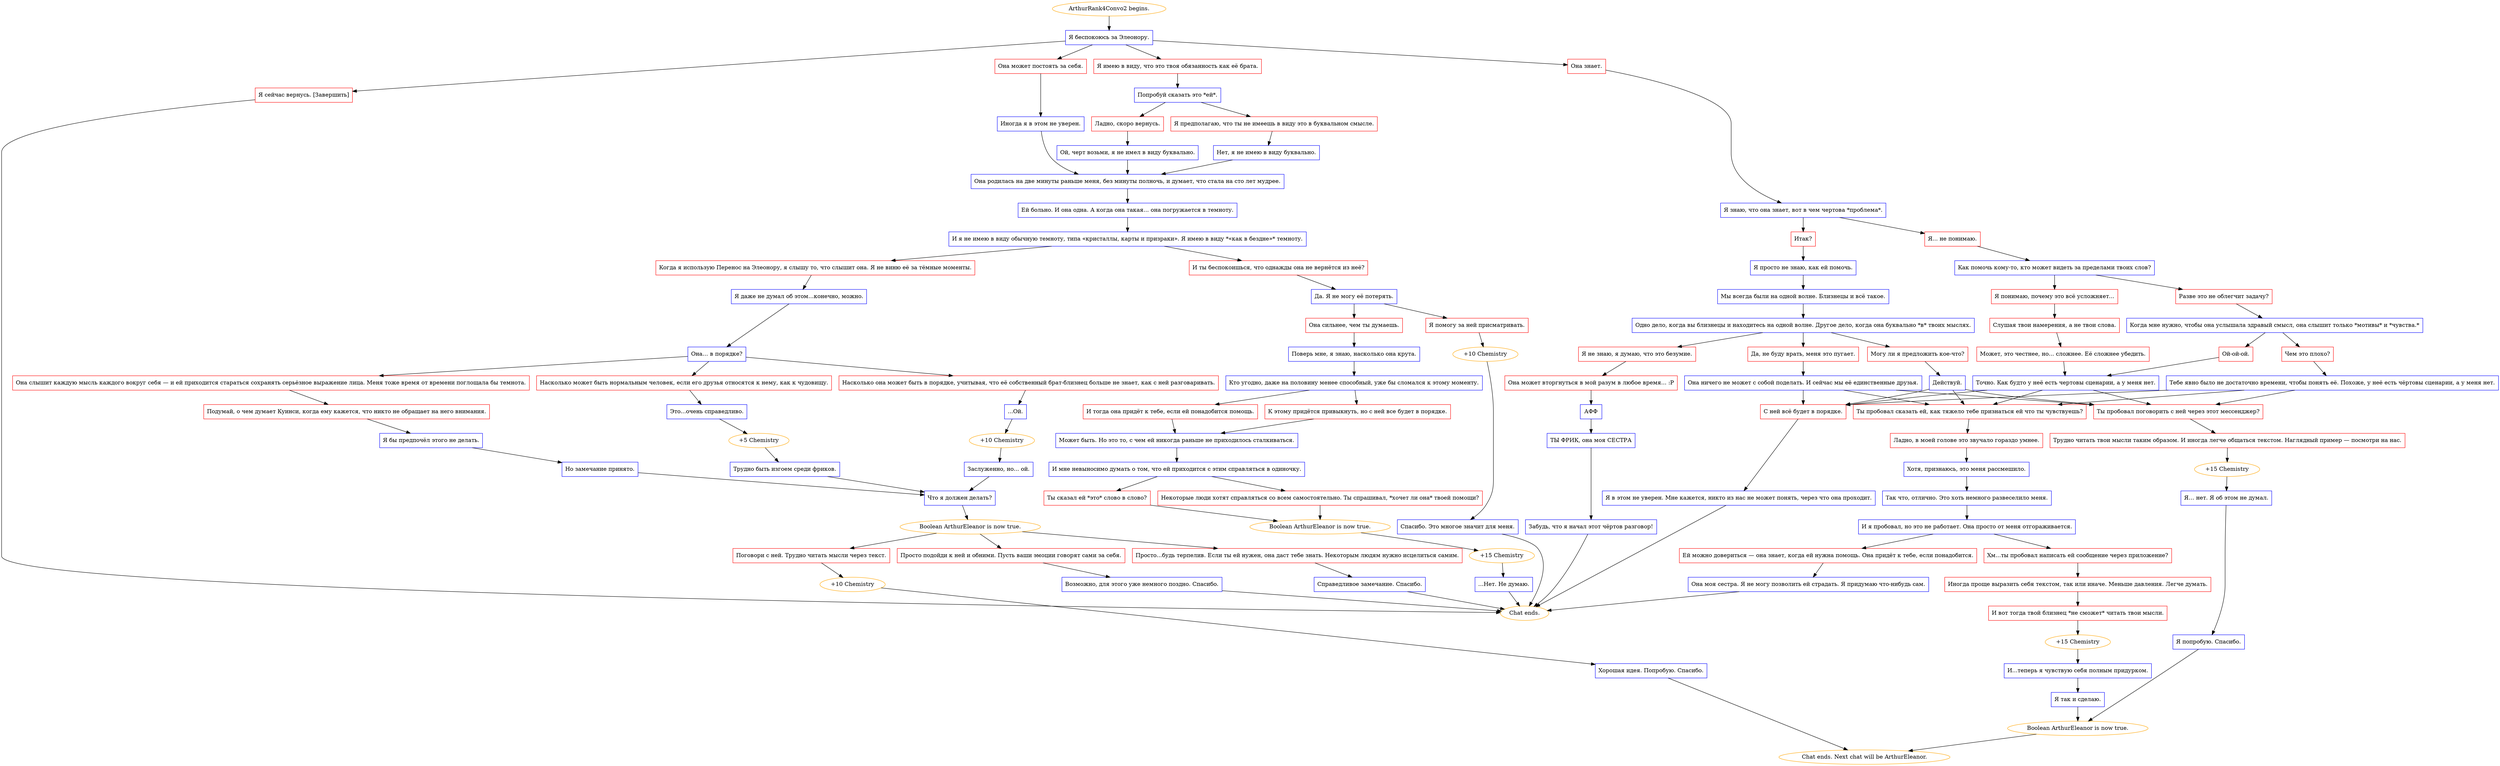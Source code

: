 digraph {
	"ArthurRank4Convo2 begins." [color=orange];
		"ArthurRank4Convo2 begins." -> j120991496;
	j120991496 [label="Я беспокоюсь за Элеонору.",shape=box,color=blue];
		j120991496 -> j1377508231;
		j120991496 -> j1416409086;
		j120991496 -> j1669170349;
		j120991496 -> j1836191492;
	j1377508231 [label="Она знает.",shape=box,color=red];
		j1377508231 -> j2215723611;
	j1416409086 [label="Я имею в виду, что это твоя обязанность как её брата.",shape=box,color=red];
		j1416409086 -> j857468452;
	j1669170349 [label="Она может постоять за себя.",shape=box,color=red];
		j1669170349 -> j730096421;
	j1836191492 [label="Я сейчас вернусь. [Завершить]",shape=box,color=red];
		j1836191492 -> "Chat ends.";
	j2215723611 [label="Я знаю, что она знает, вот в чем чертова *проблема*.",shape=box,color=blue];
		j2215723611 -> j2651123371;
		j2215723611 -> j1929719699;
	j857468452 [label="Попробуй сказать это *ей*.",shape=box,color=blue];
		j857468452 -> j3186644389;
		j857468452 -> j960542961;
	j730096421 [label="Иногда я в этом не уверен.",shape=box,color=blue];
		j730096421 -> j1895118153;
	"Chat ends." [color=orange];
	j2651123371 [label="Итак?",shape=box,color=red];
		j2651123371 -> j1994005228;
	j1929719699 [label="Я... не понимаю.",shape=box,color=red];
		j1929719699 -> j2348782995;
	j3186644389 [label="Ладно, скоро вернусь.",shape=box,color=red];
		j3186644389 -> j321740532;
	j960542961 [label="Я предполагаю, что ты не имеешь в виду это в буквальном смысле.",shape=box,color=red];
		j960542961 -> j2730126102;
	j1895118153 [label="Она родилась на две минуты раньше меня, без минуты полночь, и думает, что стала на сто лет мудрее.",shape=box,color=blue];
		j1895118153 -> j3733166025;
	j1994005228 [label="Я просто не знаю, как ей помочь.",shape=box,color=blue];
		j1994005228 -> j1131264778;
	j2348782995 [label="Как помочь кому-то, кто может видеть за пределами твоих слов?",shape=box,color=blue];
		j2348782995 -> j2724764643;
		j2348782995 -> j239920917;
	j321740532 [label="Ой, черт возьми, я не имел в виду буквально.",shape=box,color=blue];
		j321740532 -> j1895118153;
	j2730126102 [label="Нет, я не имею в виду буквально.",shape=box,color=blue];
		j2730126102 -> j1895118153;
	j3733166025 [label="Ей больно. И она одна. А когда она такая... она погружается в темноту.",shape=box,color=blue];
		j3733166025 -> j3903424370;
	j1131264778 [label="Мы всегда были на одной волне. Близнецы и всё такое.",shape=box,color=blue];
		j1131264778 -> j2745946307;
	j2724764643 [label="Разве это не облегчит задачу?",shape=box,color=red];
		j2724764643 -> j3654647925;
	j239920917 [label="Я понимаю, почему это всё усложняет...",shape=box,color=red];
		j239920917 -> j1915835712;
	j3903424370 [label="И я не имею в виду обычную темноту, типа «кристаллы, карты и призраки». Я имею в виду *«как в бездне»* темноту.",shape=box,color=blue];
		j3903424370 -> j2142395621;
		j3903424370 -> j491331948;
	j2745946307 [label="Одно дело, когда вы близнецы и находитесь на одной волне. Другое дело, когда она буквально *в* твоих мыслях.",shape=box,color=blue];
		j2745946307 -> j3899638037;
		j2745946307 -> j2413245323;
		j2745946307 -> j3666435553;
	j3654647925 [label="Когда мне нужно, чтобы она услышала здравый смысл, она слышит только *мотивы* и *чувства.*",shape=box,color=blue];
		j3654647925 -> j556498681;
		j3654647925 -> j987771727;
	j1915835712 [label="Слушая твои намерения, а не твои слова.",shape=box,color=red];
		j1915835712 -> j996987024;
	j2142395621 [label="И ты беспокоишься, что однажды она не вернётся из неё?",shape=box,color=red];
		j2142395621 -> j3347213733;
	j491331948 [label="Когда я использую Перенос на Элеонору, я слышу то, что слышит она. Я не виню её за тёмные моменты.",shape=box,color=red];
		j491331948 -> j2365006298;
	j3899638037 [label="Да, не буду врать, меня это пугает.",shape=box,color=red];
		j3899638037 -> j1343399354;
	j2413245323 [label="Могу ли я предложить кое-что?",shape=box,color=red];
		j2413245323 -> j3622569995;
	j3666435553 [label="Я не знаю, я думаю, что это безумие.",shape=box,color=red];
		j3666435553 -> j1853598821;
	j556498681 [label="Чем это плохо?",shape=box,color=red];
		j556498681 -> j3309868683;
	j987771727 [label="Ой-ой-ой.",shape=box,color=red];
		j987771727 -> j2545614854;
	j996987024 [label="Может, это честнее, но... сложнее. Её сложнее убедить.",shape=box,color=red];
		j996987024 -> j2545614854;
	j3347213733 [label="Да. Я не могу её потерять.",shape=box,color=blue];
		j3347213733 -> j4209342456;
		j3347213733 -> j2907651679;
	j2365006298 [label="Я даже не думал об этом...конечно, можно.",shape=box,color=blue];
		j2365006298 -> j1910368337;
	j1343399354 [label="Она ничего не может с собой поделать. И сейчас мы её единственные друзья.",shape=box,color=blue];
		j1343399354 -> j3900730673;
		j1343399354 -> j4270397831;
		j1343399354 -> j2495187866;
	j3622569995 [label="Действуй.",shape=box,color=blue];
		j3622569995 -> j3900730673;
		j3622569995 -> j4270397831;
		j3622569995 -> j2495187866;
	j1853598821 [label="Она может вторгнуться в мой разум в любое время... :Р",shape=box,color=red];
		j1853598821 -> j4053918182;
	j3309868683 [label="Тебе явно было не достаточно времени, чтобы понять её. Похоже, у неё есть чёртовы сценарии, а у меня нет.",shape=box,color=blue];
		j3309868683 -> j3900730673;
		j3309868683 -> j4270397831;
		j3309868683 -> j2495187866;
	j2545614854 [label="Точно. Как будто у неё есть чертовы сценарии, а у меня нет.",shape=box,color=blue];
		j2545614854 -> j3900730673;
		j2545614854 -> j4270397831;
		j2545614854 -> j2495187866;
	j4209342456 [label="Она сильнее, чем ты думаешь.",shape=box,color=red];
		j4209342456 -> j2432088989;
	j2907651679 [label="Я помогу за ней присматривать.",shape=box,color=red];
		j2907651679 -> j1342209441;
	j1910368337 [label="Она… в порядке?",shape=box,color=blue];
		j1910368337 -> j1838206833;
		j1910368337 -> j2916117927;
		j1910368337 -> j4134602159;
	j3900730673 [label="С ней всё будет в порядке.",shape=box,color=red];
		j3900730673 -> j3785786061;
	j4270397831 [label="Ты пробовал поговорить с ней через этот мессенджер?",shape=box,color=red];
		j4270397831 -> j3385161795;
	j2495187866 [label="Ты пробовал сказать ей, как тяжело тебе признаться ей что ты чувствуешь?",shape=box,color=red];
		j2495187866 -> j4025237375;
	j4053918182 [label="АФФ",shape=box,color=blue];
		j4053918182 -> j3102057405;
	j2432088989 [label="Поверь мне, я знаю, насколько она крута.",shape=box,color=blue];
		j2432088989 -> j1383203459;
	j1342209441 [label="+10 Chemistry",color=orange];
		j1342209441 -> j299151136;
	j1838206833 [label="Насколько может быть нормальным человек, если его друзья относятся к нему, как к чудовищу.",shape=box,color=red];
		j1838206833 -> j1385203341;
	j2916117927 [label="Насколько она может быть в порядке, учитывая, что её собственный брат-близнец больше не знает, как с ней разговаривать.",shape=box,color=red];
		j2916117927 -> j2754197048;
	j4134602159 [label="Она слышит каждую мысль каждого вокруг себя — и ей приходится стараться сохранять серьёзное выражение лица. Меня тоже время от времени поглощала бы темнота.",shape=box,color=red];
		j4134602159 -> j3600034535;
	j3785786061 [label="Я в этом не уверен. Мне кажется, никто из нас не может понять, через что она проходит.",shape=box,color=blue];
		j3785786061 -> "Chat ends.";
	j3385161795 [label="Трудно читать твои мысли таким образом. И иногда легче общаться текстом. Наглядный пример — посмотри на нас.",shape=box,color=red];
		j3385161795 -> j1117702084;
	j4025237375 [label="Ладно, в моей голове это звучало гораздо умнее.",shape=box,color=red];
		j4025237375 -> j4060757233;
	j3102057405 [label="ТЫ ФРИК, она моя СЕСТРА",shape=box,color=blue];
		j3102057405 -> j1500332545;
	j1383203459 [label="Кто угодно, даже на половину менее способный, уже бы сломался к этому моменту.",shape=box,color=blue];
		j1383203459 -> j275167452;
		j1383203459 -> j1761808633;
	j299151136 [label="Спасибо. Это многое значит для меня.",shape=box,color=blue];
		j299151136 -> "Chat ends.";
	j1385203341 [label="Это...очень справедливо.",shape=box,color=blue];
		j1385203341 -> j1804441232;
	j2754197048 [label="...Ой.",shape=box,color=blue];
		j2754197048 -> j1226879635;
	j3600034535 [label="Подумай, о чем думает Куинси, когда ему кажется, что никто не обращает на него внимания.",shape=box,color=red];
		j3600034535 -> j3380793545;
	j1117702084 [label="+15 Chemistry",color=orange];
		j1117702084 -> j1359132055;
	j4060757233 [label="Хотя, признаюсь, это меня рассмешило.",shape=box,color=blue];
		j4060757233 -> j1626816334;
	j1500332545 [label="Забудь, что я начал этот чёртов разговор!",shape=box,color=blue];
		j1500332545 -> "Chat ends.";
	j275167452 [label="К этому придётся привыкнуть, но с ней все будет в порядке.",shape=box,color=red];
		j275167452 -> j874374623;
	j1761808633 [label="И тогда она придёт к тебе, если ей понадобится помощь.",shape=box,color=red];
		j1761808633 -> j874374623;
	j1804441232 [label="+5 Chemistry",color=orange];
		j1804441232 -> j1564549832;
	j1226879635 [label="+10 Chemistry",color=orange];
		j1226879635 -> j1100290217;
	j3380793545 [label="Я бы предпочёл этого не делать.",shape=box,color=blue];
		j3380793545 -> j972718567;
	j1359132055 [label="Я… нет. Я об этом не думал.",shape=box,color=blue];
		j1359132055 -> j3847241266;
	j1626816334 [label="Так что, отлично. Это хоть немного развеселило меня.",shape=box,color=blue];
		j1626816334 -> j2638716816;
	j874374623 [label="Может быть. Но это то, с чем ей никогда раньше не приходилось сталкиваться.",shape=box,color=blue];
		j874374623 -> j3889193272;
	j1564549832 [label="Трудно быть изгоем среди фриков.",shape=box,color=blue];
		j1564549832 -> j3836172997;
	j1100290217 [label="Заслуженно, но... ой.",shape=box,color=blue];
		j1100290217 -> j3836172997;
	j972718567 [label="Но замечание принято.",shape=box,color=blue];
		j972718567 -> j3836172997;
	j3847241266 [label="Я попробую. Спасибо.",shape=box,color=blue];
		j3847241266 -> j3921287064;
	j2638716816 [label="И я пробовал, но это не работает. Она просто от меня отгораживается.",shape=box,color=blue];
		j2638716816 -> j464333555;
		j2638716816 -> j2797655093;
	j3889193272 [label="И мне невыносимо думать о том, что ей приходится с этим справляться в одиночку.",shape=box,color=blue];
		j3889193272 -> j441366570;
		j3889193272 -> j3622115186;
	j3836172997 [label="Что я должен делать?",shape=box,color=blue];
		j3836172997 -> j1256333535;
	j3921287064 [label="Boolean ArthurEleanor is now true.",color=orange];
		j3921287064 -> "Chat ends. Next chat will be ArthurEleanor.";
	j464333555 [label="Хм...ты пробовал написать ей сообщение через приложение?",shape=box,color=red];
		j464333555 -> j4025700542;
	j2797655093 [label="Ей можно довериться — она знает, когда ей нужна помощь. Она придёт к тебе, если понадобится.",shape=box,color=red];
		j2797655093 -> j789689421;
	j441366570 [label="Некоторые люди хотят справляться со всем самостоятельно. Ты спрашивал, *хочет ли она* твоей помощи?",shape=box,color=red];
		j441366570 -> j4038473835;
	j3622115186 [label="Ты сказал ей *это* слово в слово?",shape=box,color=red];
		j3622115186 -> j4038473835;
	j1256333535 [label="Boolean ArthurEleanor is now true.",color=orange];
		j1256333535 -> j1727089489;
		j1256333535 -> j4146629009;
		j1256333535 -> j2211846062;
	"Chat ends. Next chat will be ArthurEleanor." [color=orange];
	j4025700542 [label="Иногда проще выразить себя текстом, так или иначе. Меньше давления. Легче думать.",shape=box,color=red];
		j4025700542 -> j2796171274;
	j789689421 [label="Она моя сестра. Я не могу позволить ей страдать. Я придумаю что-нибудь сам.",shape=box,color=blue];
		j789689421 -> "Chat ends.";
	j4038473835 [label="Boolean ArthurEleanor is now true.",color=orange];
		j4038473835 -> j1181883984;
	j1727089489 [label="Просто подойди к ней и обними. Пусть ваши эмоции говорят сами за себя.",shape=box,color=red];
		j1727089489 -> j281941900;
	j4146629009 [label="Поговори с ней. Трудно читать мысли через текст.",shape=box,color=red];
		j4146629009 -> j199192173;
	j2211846062 [label="Просто...будь терпелив. Если ты ей нужен, она даст тебе знать. Некоторым людям нужно исцелиться самим.",shape=box,color=red];
		j2211846062 -> j2804862528;
	j2796171274 [label="И вот тогда твой близнец *не сможет* читать твои мысли.",shape=box,color=red];
		j2796171274 -> j2412246347;
	j1181883984 [label="+15 Chemistry",color=orange];
		j1181883984 -> j1221458352;
	j281941900 [label="Возможно, для этого уже немного поздно. Спасибо.",shape=box,color=blue];
		j281941900 -> "Chat ends.";
	j199192173 [label="+10 Chemistry",color=orange];
		j199192173 -> j2888593533;
	j2804862528 [label="Справедливое замечание. Спасибо.",shape=box,color=blue];
		j2804862528 -> "Chat ends.";
	j2412246347 [label="+15 Chemistry",color=orange];
		j2412246347 -> j3086395867;
	j1221458352 [label="...Нет. Не думаю.",shape=box,color=blue];
		j1221458352 -> "Chat ends.";
	j2888593533 [label="Хорошая идея. Попробую. Спасибо.",shape=box,color=blue];
		j2888593533 -> "Chat ends. Next chat will be ArthurEleanor.";
	j3086395867 [label="И...теперь я чувствую себя полным придурком.",shape=box,color=blue];
		j3086395867 -> j3738125427;
	j3738125427 [label="Я так и сделаю.",shape=box,color=blue];
		j3738125427 -> j3921287064;
}